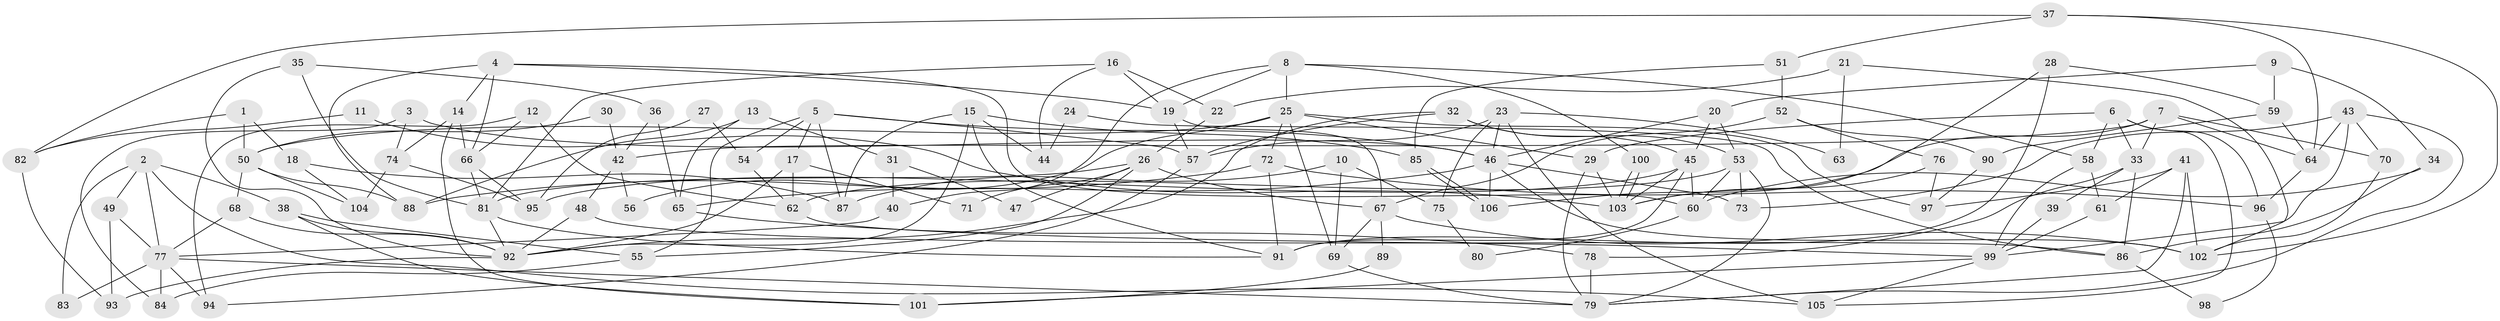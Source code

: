 // coarse degree distribution, {6: 0.10144927536231885, 5: 0.18840579710144928, 4: 0.2028985507246377, 8: 0.057971014492753624, 3: 0.2463768115942029, 2: 0.07246376811594203, 11: 0.014492753623188406, 9: 0.057971014492753624, 7: 0.014492753623188406, 10: 0.043478260869565216}
// Generated by graph-tools (version 1.1) at 2025/52/02/27/25 19:52:05]
// undirected, 106 vertices, 212 edges
graph export_dot {
graph [start="1"]
  node [color=gray90,style=filled];
  1;
  2;
  3;
  4;
  5;
  6;
  7;
  8;
  9;
  10;
  11;
  12;
  13;
  14;
  15;
  16;
  17;
  18;
  19;
  20;
  21;
  22;
  23;
  24;
  25;
  26;
  27;
  28;
  29;
  30;
  31;
  32;
  33;
  34;
  35;
  36;
  37;
  38;
  39;
  40;
  41;
  42;
  43;
  44;
  45;
  46;
  47;
  48;
  49;
  50;
  51;
  52;
  53;
  54;
  55;
  56;
  57;
  58;
  59;
  60;
  61;
  62;
  63;
  64;
  65;
  66;
  67;
  68;
  69;
  70;
  71;
  72;
  73;
  74;
  75;
  76;
  77;
  78;
  79;
  80;
  81;
  82;
  83;
  84;
  85;
  86;
  87;
  88;
  89;
  90;
  91;
  92;
  93;
  94;
  95;
  96;
  97;
  98;
  99;
  100;
  101;
  102;
  103;
  104;
  105;
  106;
  1 -- 50;
  1 -- 18;
  1 -- 82;
  2 -- 77;
  2 -- 105;
  2 -- 38;
  2 -- 49;
  2 -- 83;
  3 -- 46;
  3 -- 84;
  3 -- 74;
  4 -- 14;
  4 -- 60;
  4 -- 19;
  4 -- 66;
  4 -- 88;
  5 -- 57;
  5 -- 46;
  5 -- 17;
  5 -- 54;
  5 -- 55;
  5 -- 87;
  6 -- 29;
  6 -- 33;
  6 -- 58;
  6 -- 96;
  6 -- 105;
  7 -- 64;
  7 -- 106;
  7 -- 33;
  7 -- 42;
  7 -- 70;
  8 -- 58;
  8 -- 19;
  8 -- 25;
  8 -- 40;
  8 -- 100;
  9 -- 59;
  9 -- 20;
  9 -- 34;
  10 -- 87;
  10 -- 69;
  10 -- 75;
  11 -- 103;
  11 -- 82;
  12 -- 94;
  12 -- 66;
  12 -- 62;
  13 -- 88;
  13 -- 65;
  13 -- 31;
  14 -- 101;
  14 -- 66;
  14 -- 74;
  15 -- 92;
  15 -- 91;
  15 -- 44;
  15 -- 85;
  15 -- 87;
  16 -- 81;
  16 -- 19;
  16 -- 22;
  16 -- 44;
  17 -- 62;
  17 -- 71;
  17 -- 92;
  18 -- 87;
  18 -- 104;
  19 -- 67;
  19 -- 57;
  20 -- 45;
  20 -- 46;
  20 -- 53;
  21 -- 22;
  21 -- 102;
  21 -- 63;
  22 -- 26;
  23 -- 46;
  23 -- 105;
  23 -- 57;
  23 -- 63;
  23 -- 75;
  24 -- 44;
  24 -- 86;
  25 -- 29;
  25 -- 50;
  25 -- 56;
  25 -- 69;
  25 -- 72;
  25 -- 97;
  26 -- 55;
  26 -- 81;
  26 -- 47;
  26 -- 67;
  26 -- 71;
  27 -- 95;
  27 -- 54;
  28 -- 103;
  28 -- 91;
  28 -- 59;
  29 -- 79;
  29 -- 103;
  30 -- 42;
  30 -- 50;
  31 -- 40;
  31 -- 47;
  32 -- 57;
  32 -- 53;
  32 -- 45;
  32 -- 92;
  33 -- 78;
  33 -- 39;
  33 -- 86;
  34 -- 60;
  34 -- 86;
  35 -- 92;
  35 -- 81;
  35 -- 36;
  36 -- 42;
  36 -- 65;
  37 -- 51;
  37 -- 64;
  37 -- 82;
  37 -- 102;
  38 -- 92;
  38 -- 55;
  38 -- 101;
  39 -- 99;
  40 -- 77;
  41 -- 102;
  41 -- 79;
  41 -- 61;
  41 -- 97;
  42 -- 48;
  42 -- 56;
  43 -- 79;
  43 -- 99;
  43 -- 64;
  43 -- 70;
  43 -- 73;
  45 -- 103;
  45 -- 60;
  45 -- 91;
  45 -- 95;
  46 -- 102;
  46 -- 73;
  46 -- 65;
  46 -- 106;
  48 -- 86;
  48 -- 92;
  49 -- 93;
  49 -- 77;
  50 -- 88;
  50 -- 68;
  50 -- 104;
  51 -- 52;
  51 -- 85;
  52 -- 67;
  52 -- 90;
  52 -- 76;
  53 -- 79;
  53 -- 60;
  53 -- 62;
  53 -- 73;
  54 -- 62;
  55 -- 84;
  57 -- 94;
  58 -- 61;
  58 -- 99;
  59 -- 64;
  59 -- 90;
  60 -- 80;
  61 -- 99;
  62 -- 99;
  64 -- 96;
  65 -- 78;
  66 -- 95;
  66 -- 81;
  67 -- 102;
  67 -- 69;
  67 -- 89;
  68 -- 92;
  68 -- 77;
  69 -- 79;
  70 -- 102;
  72 -- 91;
  72 -- 88;
  72 -- 96;
  74 -- 95;
  74 -- 104;
  75 -- 80;
  76 -- 97;
  76 -- 103;
  77 -- 79;
  77 -- 83;
  77 -- 84;
  77 -- 94;
  78 -- 79;
  81 -- 92;
  81 -- 91;
  82 -- 93;
  85 -- 106;
  85 -- 106;
  86 -- 98;
  89 -- 101;
  90 -- 97;
  92 -- 93;
  96 -- 98;
  99 -- 101;
  99 -- 105;
  100 -- 103;
  100 -- 103;
}
